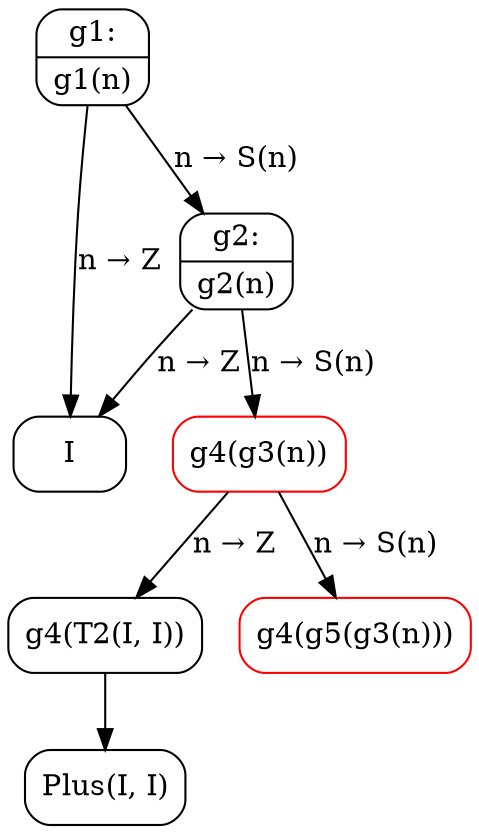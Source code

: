 digraph {
  node [shape=box, style=rounded];

  G1 [shape=record, label="{g1:|g1(n)}"];
  C1 [label="I"];
  G1 -> C1 [label="n → Z"];
  G2 [shape=record, label="{g2:|g2(n)}"];
  G1 -> G2 [label="n → S(n)"];
  G2 -> C1 [label="n → Z"];
  G3 [label="g4(g3(n))", color=red];
  G2 -> G3 [label="n → S(n)"];
  C2 [label="g4(T2(I, I))"];
  G3 -> C2 [label="n → Z"];
  C3 [label="Plus(I, I)"];
  C2 -> C3;
  C4 [label="g4(g5(g3(n)))", color=red];
  G3 -> C4 [label="n → S(n)"];
}
